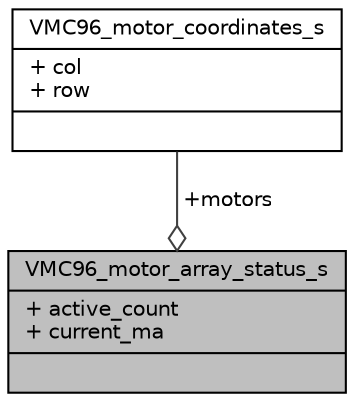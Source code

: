 digraph "VMC96_motor_array_status_s"
{
  edge [fontname="Helvetica",fontsize="10",labelfontname="Helvetica",labelfontsize="10"];
  node [fontname="Helvetica",fontsize="10",shape=record];
  Node1 [label="{VMC96_motor_array_status_s\n|+ active_count\l+ current_ma\l|}",height=0.2,width=0.4,color="black", fillcolor="grey75", style="filled" fontcolor="black"];
  Node2 -> Node1 [color="grey25",fontsize="10",style="solid",label=" +motors" ,arrowhead="odiamond",fontname="Helvetica"];
  Node2 [label="{VMC96_motor_coordinates_s\n|+ col\l+ row\l|}",height=0.2,width=0.4,color="black", fillcolor="white", style="filled",URL="$structVMC96__motor__coordinates__s.html"];
}
